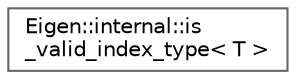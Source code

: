 digraph "Graphical Class Hierarchy"
{
 // LATEX_PDF_SIZE
  bgcolor="transparent";
  edge [fontname=Helvetica,fontsize=10,labelfontname=Helvetica,labelfontsize=10];
  node [fontname=Helvetica,fontsize=10,shape=box,height=0.2,width=0.4];
  rankdir="LR";
  Node0 [id="Node000000",label="Eigen::internal::is\l_valid_index_type\< T \>",height=0.2,width=0.4,color="grey40", fillcolor="white", style="filled",URL="$structEigen_1_1internal_1_1is__valid__index__type.html",tooltip=" "];
}
